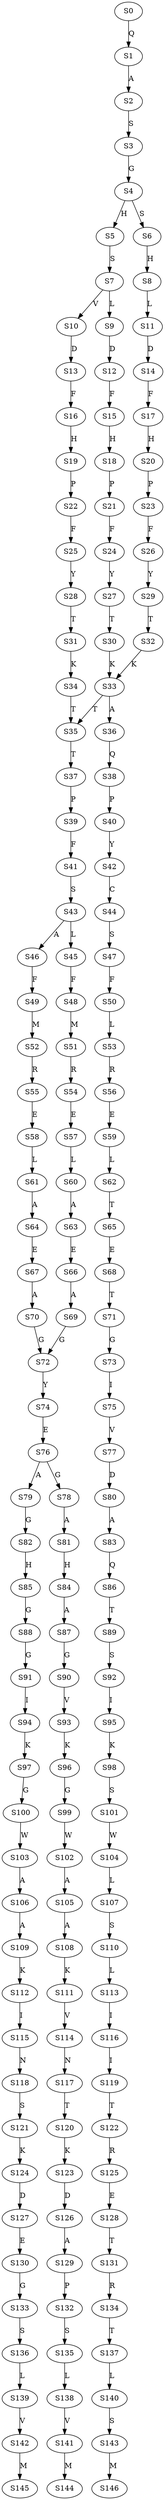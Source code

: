 strict digraph  {
	S0 -> S1 [ label = Q ];
	S1 -> S2 [ label = A ];
	S2 -> S3 [ label = S ];
	S3 -> S4 [ label = G ];
	S4 -> S5 [ label = H ];
	S4 -> S6 [ label = S ];
	S5 -> S7 [ label = S ];
	S6 -> S8 [ label = H ];
	S7 -> S9 [ label = L ];
	S7 -> S10 [ label = V ];
	S8 -> S11 [ label = L ];
	S9 -> S12 [ label = D ];
	S10 -> S13 [ label = D ];
	S11 -> S14 [ label = D ];
	S12 -> S15 [ label = F ];
	S13 -> S16 [ label = F ];
	S14 -> S17 [ label = F ];
	S15 -> S18 [ label = H ];
	S16 -> S19 [ label = H ];
	S17 -> S20 [ label = H ];
	S18 -> S21 [ label = P ];
	S19 -> S22 [ label = P ];
	S20 -> S23 [ label = P ];
	S21 -> S24 [ label = F ];
	S22 -> S25 [ label = F ];
	S23 -> S26 [ label = F ];
	S24 -> S27 [ label = Y ];
	S25 -> S28 [ label = Y ];
	S26 -> S29 [ label = Y ];
	S27 -> S30 [ label = T ];
	S28 -> S31 [ label = T ];
	S29 -> S32 [ label = T ];
	S30 -> S33 [ label = K ];
	S31 -> S34 [ label = K ];
	S32 -> S33 [ label = K ];
	S33 -> S35 [ label = T ];
	S33 -> S36 [ label = A ];
	S34 -> S35 [ label = T ];
	S35 -> S37 [ label = T ];
	S36 -> S38 [ label = Q ];
	S37 -> S39 [ label = P ];
	S38 -> S40 [ label = P ];
	S39 -> S41 [ label = F ];
	S40 -> S42 [ label = Y ];
	S41 -> S43 [ label = S ];
	S42 -> S44 [ label = C ];
	S43 -> S45 [ label = L ];
	S43 -> S46 [ label = A ];
	S44 -> S47 [ label = S ];
	S45 -> S48 [ label = F ];
	S46 -> S49 [ label = F ];
	S47 -> S50 [ label = F ];
	S48 -> S51 [ label = M ];
	S49 -> S52 [ label = M ];
	S50 -> S53 [ label = L ];
	S51 -> S54 [ label = R ];
	S52 -> S55 [ label = R ];
	S53 -> S56 [ label = R ];
	S54 -> S57 [ label = E ];
	S55 -> S58 [ label = E ];
	S56 -> S59 [ label = E ];
	S57 -> S60 [ label = L ];
	S58 -> S61 [ label = L ];
	S59 -> S62 [ label = L ];
	S60 -> S63 [ label = A ];
	S61 -> S64 [ label = A ];
	S62 -> S65 [ label = T ];
	S63 -> S66 [ label = E ];
	S64 -> S67 [ label = E ];
	S65 -> S68 [ label = E ];
	S66 -> S69 [ label = A ];
	S67 -> S70 [ label = A ];
	S68 -> S71 [ label = T ];
	S69 -> S72 [ label = G ];
	S70 -> S72 [ label = G ];
	S71 -> S73 [ label = G ];
	S72 -> S74 [ label = Y ];
	S73 -> S75 [ label = I ];
	S74 -> S76 [ label = E ];
	S75 -> S77 [ label = V ];
	S76 -> S78 [ label = G ];
	S76 -> S79 [ label = A ];
	S77 -> S80 [ label = D ];
	S78 -> S81 [ label = A ];
	S79 -> S82 [ label = G ];
	S80 -> S83 [ label = A ];
	S81 -> S84 [ label = H ];
	S82 -> S85 [ label = H ];
	S83 -> S86 [ label = Q ];
	S84 -> S87 [ label = A ];
	S85 -> S88 [ label = G ];
	S86 -> S89 [ label = T ];
	S87 -> S90 [ label = G ];
	S88 -> S91 [ label = G ];
	S89 -> S92 [ label = S ];
	S90 -> S93 [ label = V ];
	S91 -> S94 [ label = I ];
	S92 -> S95 [ label = I ];
	S93 -> S96 [ label = K ];
	S94 -> S97 [ label = K ];
	S95 -> S98 [ label = K ];
	S96 -> S99 [ label = G ];
	S97 -> S100 [ label = G ];
	S98 -> S101 [ label = S ];
	S99 -> S102 [ label = W ];
	S100 -> S103 [ label = W ];
	S101 -> S104 [ label = W ];
	S102 -> S105 [ label = A ];
	S103 -> S106 [ label = A ];
	S104 -> S107 [ label = L ];
	S105 -> S108 [ label = A ];
	S106 -> S109 [ label = A ];
	S107 -> S110 [ label = S ];
	S108 -> S111 [ label = K ];
	S109 -> S112 [ label = K ];
	S110 -> S113 [ label = L ];
	S111 -> S114 [ label = V ];
	S112 -> S115 [ label = I ];
	S113 -> S116 [ label = I ];
	S114 -> S117 [ label = N ];
	S115 -> S118 [ label = N ];
	S116 -> S119 [ label = I ];
	S117 -> S120 [ label = T ];
	S118 -> S121 [ label = S ];
	S119 -> S122 [ label = T ];
	S120 -> S123 [ label = K ];
	S121 -> S124 [ label = K ];
	S122 -> S125 [ label = R ];
	S123 -> S126 [ label = D ];
	S124 -> S127 [ label = D ];
	S125 -> S128 [ label = E ];
	S126 -> S129 [ label = A ];
	S127 -> S130 [ label = E ];
	S128 -> S131 [ label = T ];
	S129 -> S132 [ label = P ];
	S130 -> S133 [ label = G ];
	S131 -> S134 [ label = R ];
	S132 -> S135 [ label = S ];
	S133 -> S136 [ label = S ];
	S134 -> S137 [ label = T ];
	S135 -> S138 [ label = L ];
	S136 -> S139 [ label = L ];
	S137 -> S140 [ label = L ];
	S138 -> S141 [ label = V ];
	S139 -> S142 [ label = V ];
	S140 -> S143 [ label = S ];
	S141 -> S144 [ label = M ];
	S142 -> S145 [ label = M ];
	S143 -> S146 [ label = M ];
}
